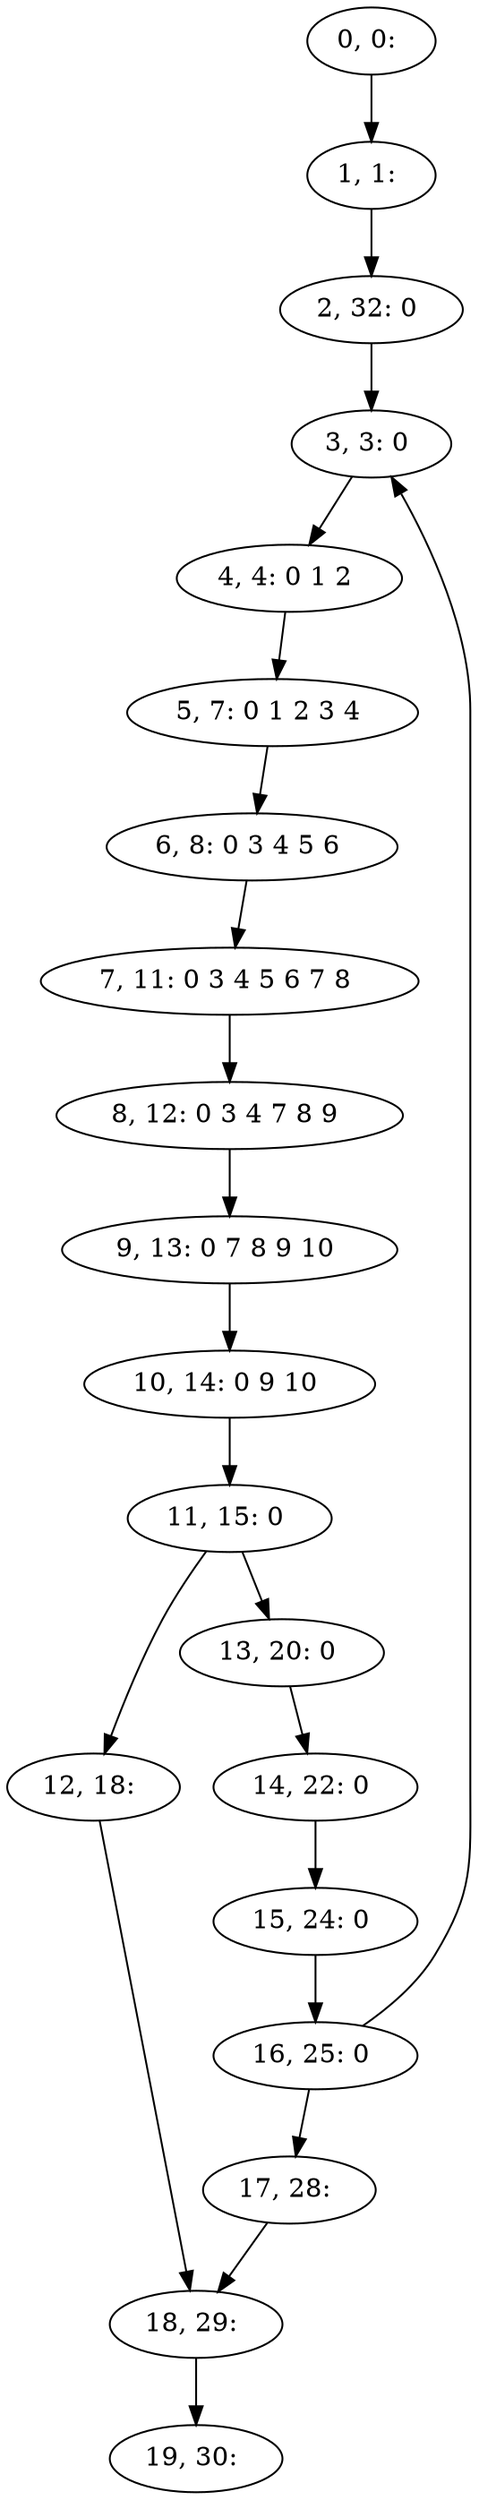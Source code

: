 digraph G {
0[label="0, 0: "];
1[label="1, 1: "];
2[label="2, 32: 0 "];
3[label="3, 3: 0 "];
4[label="4, 4: 0 1 2 "];
5[label="5, 7: 0 1 2 3 4 "];
6[label="6, 8: 0 3 4 5 6 "];
7[label="7, 11: 0 3 4 5 6 7 8 "];
8[label="8, 12: 0 3 4 7 8 9 "];
9[label="9, 13: 0 7 8 9 10 "];
10[label="10, 14: 0 9 10 "];
11[label="11, 15: 0 "];
12[label="12, 18: "];
13[label="13, 20: 0 "];
14[label="14, 22: 0 "];
15[label="15, 24: 0 "];
16[label="16, 25: 0 "];
17[label="17, 28: "];
18[label="18, 29: "];
19[label="19, 30: "];
0->1 ;
1->2 ;
2->3 ;
3->4 ;
4->5 ;
5->6 ;
6->7 ;
7->8 ;
8->9 ;
9->10 ;
10->11 ;
11->12 ;
11->13 ;
12->18 ;
13->14 ;
14->15 ;
15->16 ;
16->17 ;
16->3 ;
17->18 ;
18->19 ;
}
